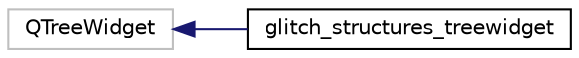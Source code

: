 digraph "Graphical Class Hierarchy"
{
 // LATEX_PDF_SIZE
  edge [fontname="Helvetica",fontsize="10",labelfontname="Helvetica",labelfontsize="10"];
  node [fontname="Helvetica",fontsize="10",shape=record];
  rankdir="LR";
  Node32 [label="QTreeWidget",height=0.2,width=0.4,color="grey75", fillcolor="white", style="filled",tooltip=" "];
  Node32 -> Node0 [dir="back",color="midnightblue",fontsize="10",style="solid",fontname="Helvetica"];
  Node0 [label="glitch_structures_treewidget",height=0.2,width=0.4,color="black", fillcolor="white", style="filled",URL="$classglitch__structures__treewidget.html",tooltip=" "];
}

